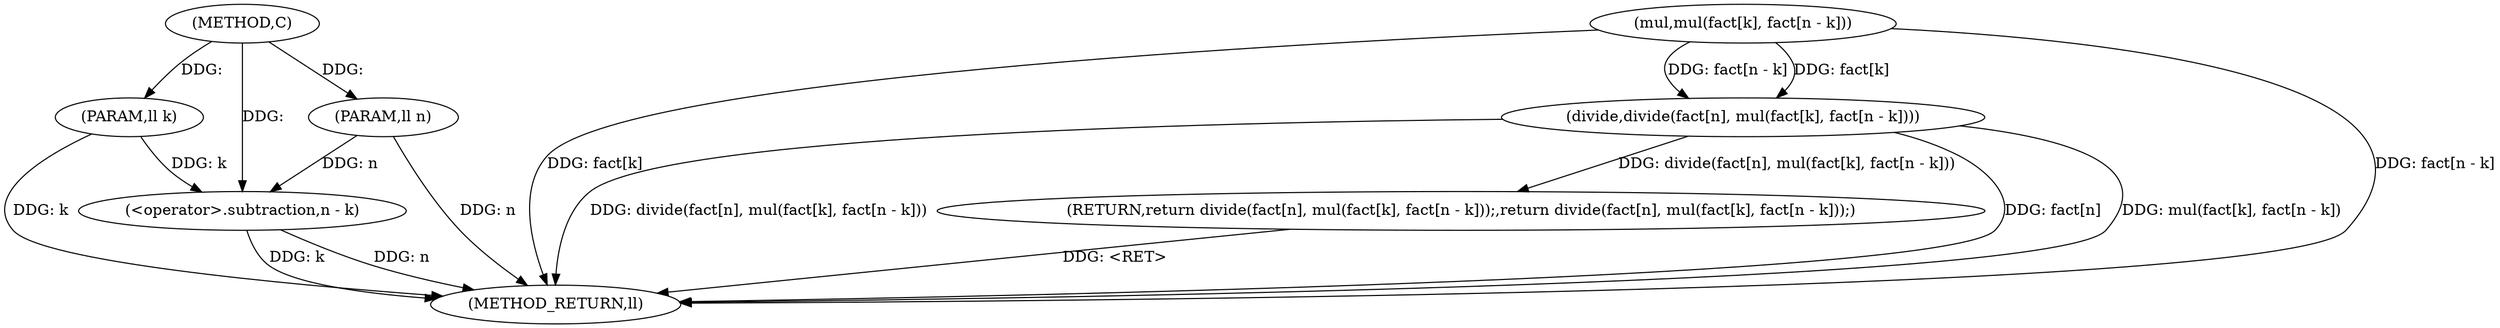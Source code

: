 digraph "C" {  
"1000643" [label = "(METHOD,C)" ]
"1000661" [label = "(METHOD_RETURN,ll)" ]
"1000644" [label = "(PARAM,ll n)" ]
"1000645" [label = "(PARAM,ll k)" ]
"1000647" [label = "(RETURN,return divide(fact[n], mul(fact[k], fact[n - k]));,return divide(fact[n], mul(fact[k], fact[n - k]));)" ]
"1000648" [label = "(divide,divide(fact[n], mul(fact[k], fact[n - k])))" ]
"1000652" [label = "(mul,mul(fact[k], fact[n - k]))" ]
"1000658" [label = "(<operator>.subtraction,n - k)" ]
  "1000644" -> "1000661"  [ label = "DDG: n"] 
  "1000645" -> "1000661"  [ label = "DDG: k"] 
  "1000648" -> "1000661"  [ label = "DDG: fact[n]"] 
  "1000652" -> "1000661"  [ label = "DDG: fact[k]"] 
  "1000658" -> "1000661"  [ label = "DDG: n"] 
  "1000658" -> "1000661"  [ label = "DDG: k"] 
  "1000652" -> "1000661"  [ label = "DDG: fact[n - k]"] 
  "1000648" -> "1000661"  [ label = "DDG: mul(fact[k], fact[n - k])"] 
  "1000648" -> "1000661"  [ label = "DDG: divide(fact[n], mul(fact[k], fact[n - k]))"] 
  "1000647" -> "1000661"  [ label = "DDG: <RET>"] 
  "1000643" -> "1000644"  [ label = "DDG: "] 
  "1000643" -> "1000645"  [ label = "DDG: "] 
  "1000648" -> "1000647"  [ label = "DDG: divide(fact[n], mul(fact[k], fact[n - k]))"] 
  "1000652" -> "1000648"  [ label = "DDG: fact[k]"] 
  "1000652" -> "1000648"  [ label = "DDG: fact[n - k]"] 
  "1000644" -> "1000658"  [ label = "DDG: n"] 
  "1000643" -> "1000658"  [ label = "DDG: "] 
  "1000645" -> "1000658"  [ label = "DDG: k"] 
}
